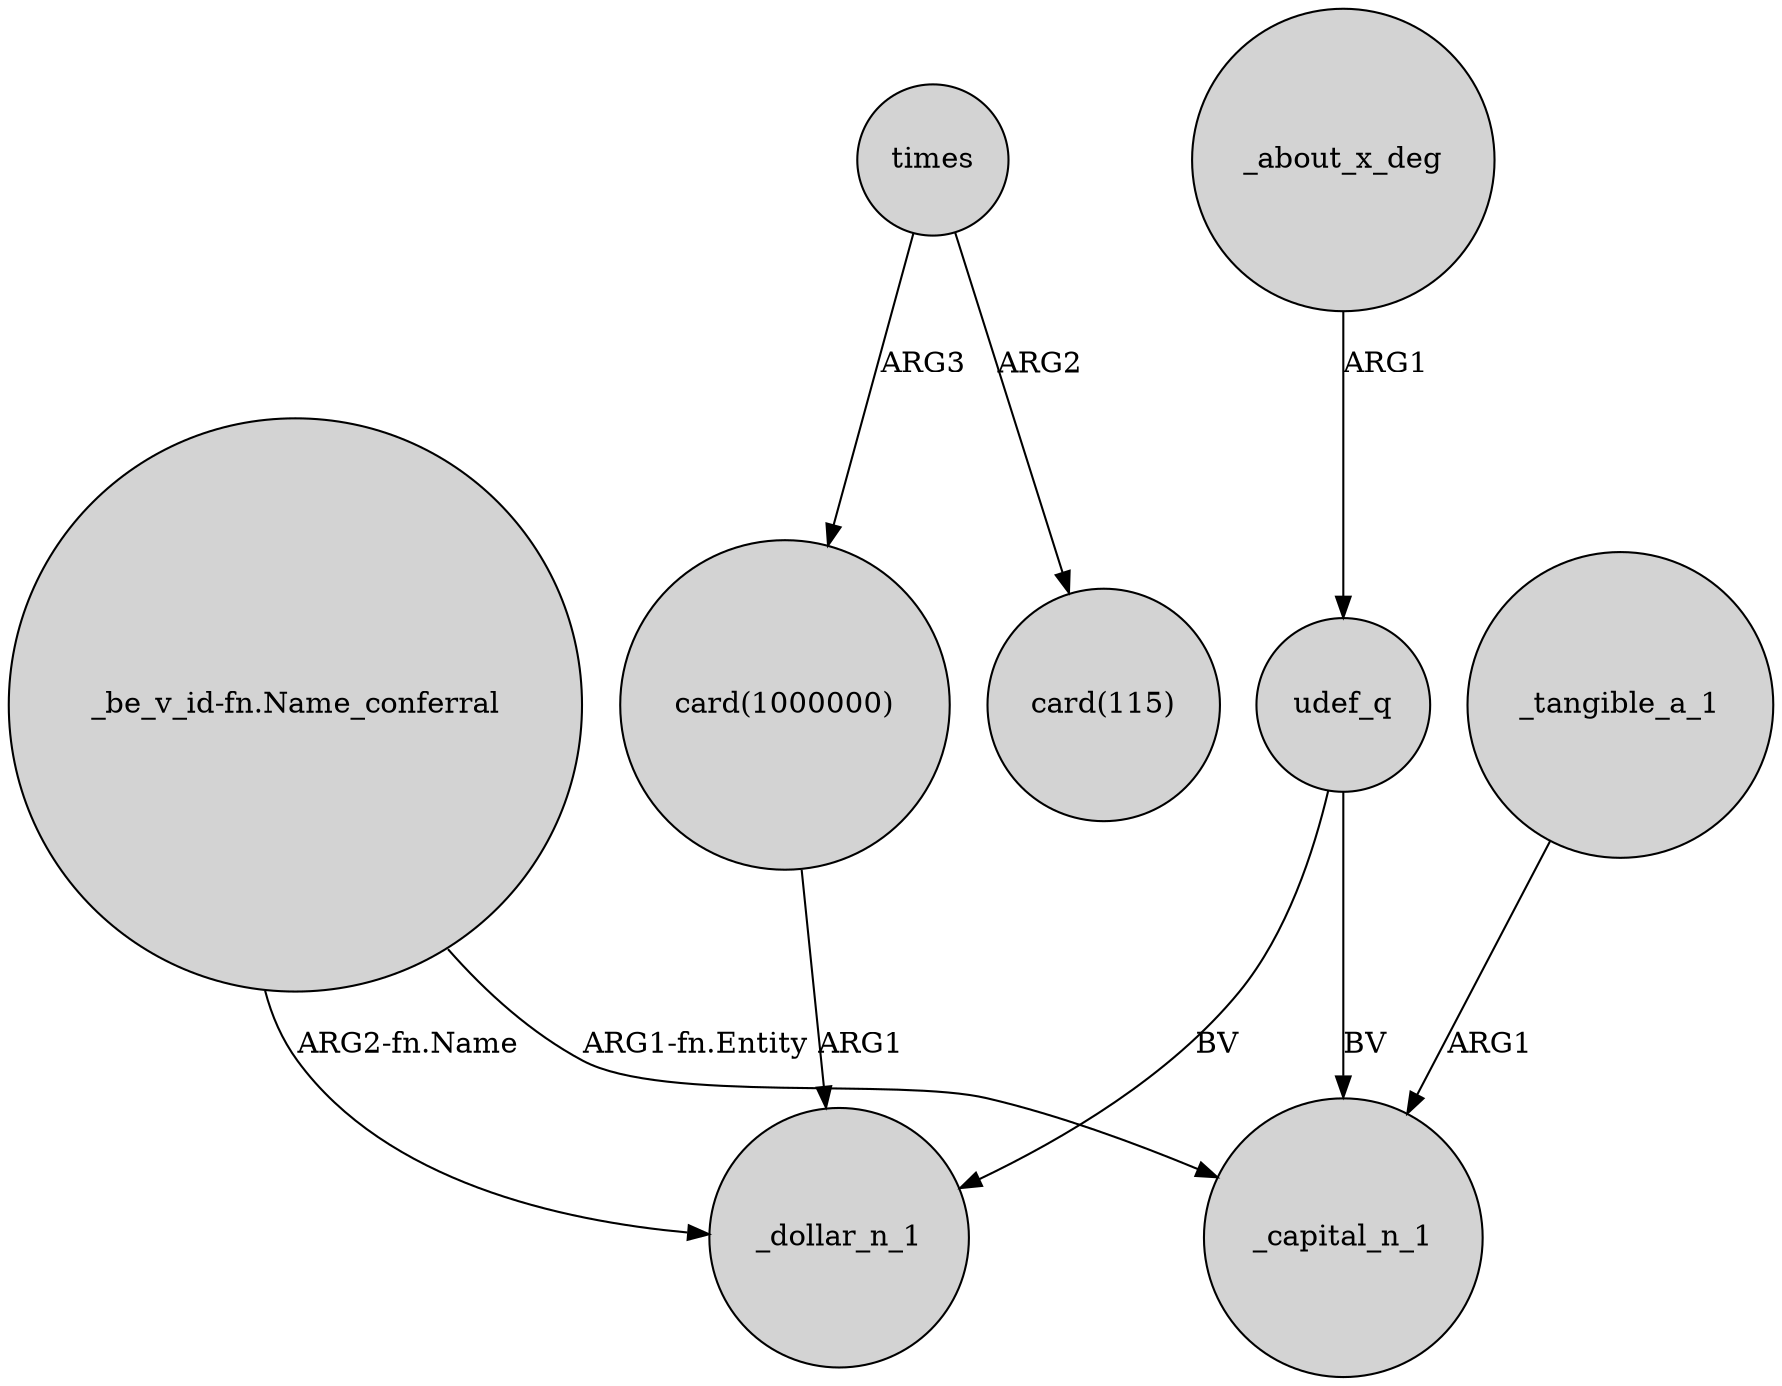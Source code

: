 digraph {
	node [shape=circle style=filled]
	times -> "card(1000000)" [label=ARG3]
	"_be_v_id-fn.Name_conferral" -> _capital_n_1 [label="ARG1-fn.Entity"]
	times -> "card(115)" [label=ARG2]
	_tangible_a_1 -> _capital_n_1 [label=ARG1]
	udef_q -> _capital_n_1 [label=BV]
	udef_q -> _dollar_n_1 [label=BV]
	"card(1000000)" -> _dollar_n_1 [label=ARG1]
	_about_x_deg -> udef_q [label=ARG1]
	"_be_v_id-fn.Name_conferral" -> _dollar_n_1 [label="ARG2-fn.Name"]
}

